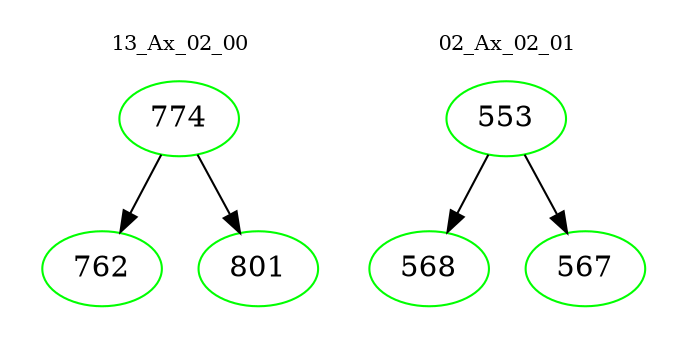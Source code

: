 digraph{
subgraph cluster_0 {
color = white
label = "13_Ax_02_00";
fontsize=10;
T0_774 [label="774", color="green"]
T0_774 -> T0_762 [color="black"]
T0_762 [label="762", color="green"]
T0_774 -> T0_801 [color="black"]
T0_801 [label="801", color="green"]
}
subgraph cluster_1 {
color = white
label = "02_Ax_02_01";
fontsize=10;
T1_553 [label="553", color="green"]
T1_553 -> T1_568 [color="black"]
T1_568 [label="568", color="green"]
T1_553 -> T1_567 [color="black"]
T1_567 [label="567", color="green"]
}
}
